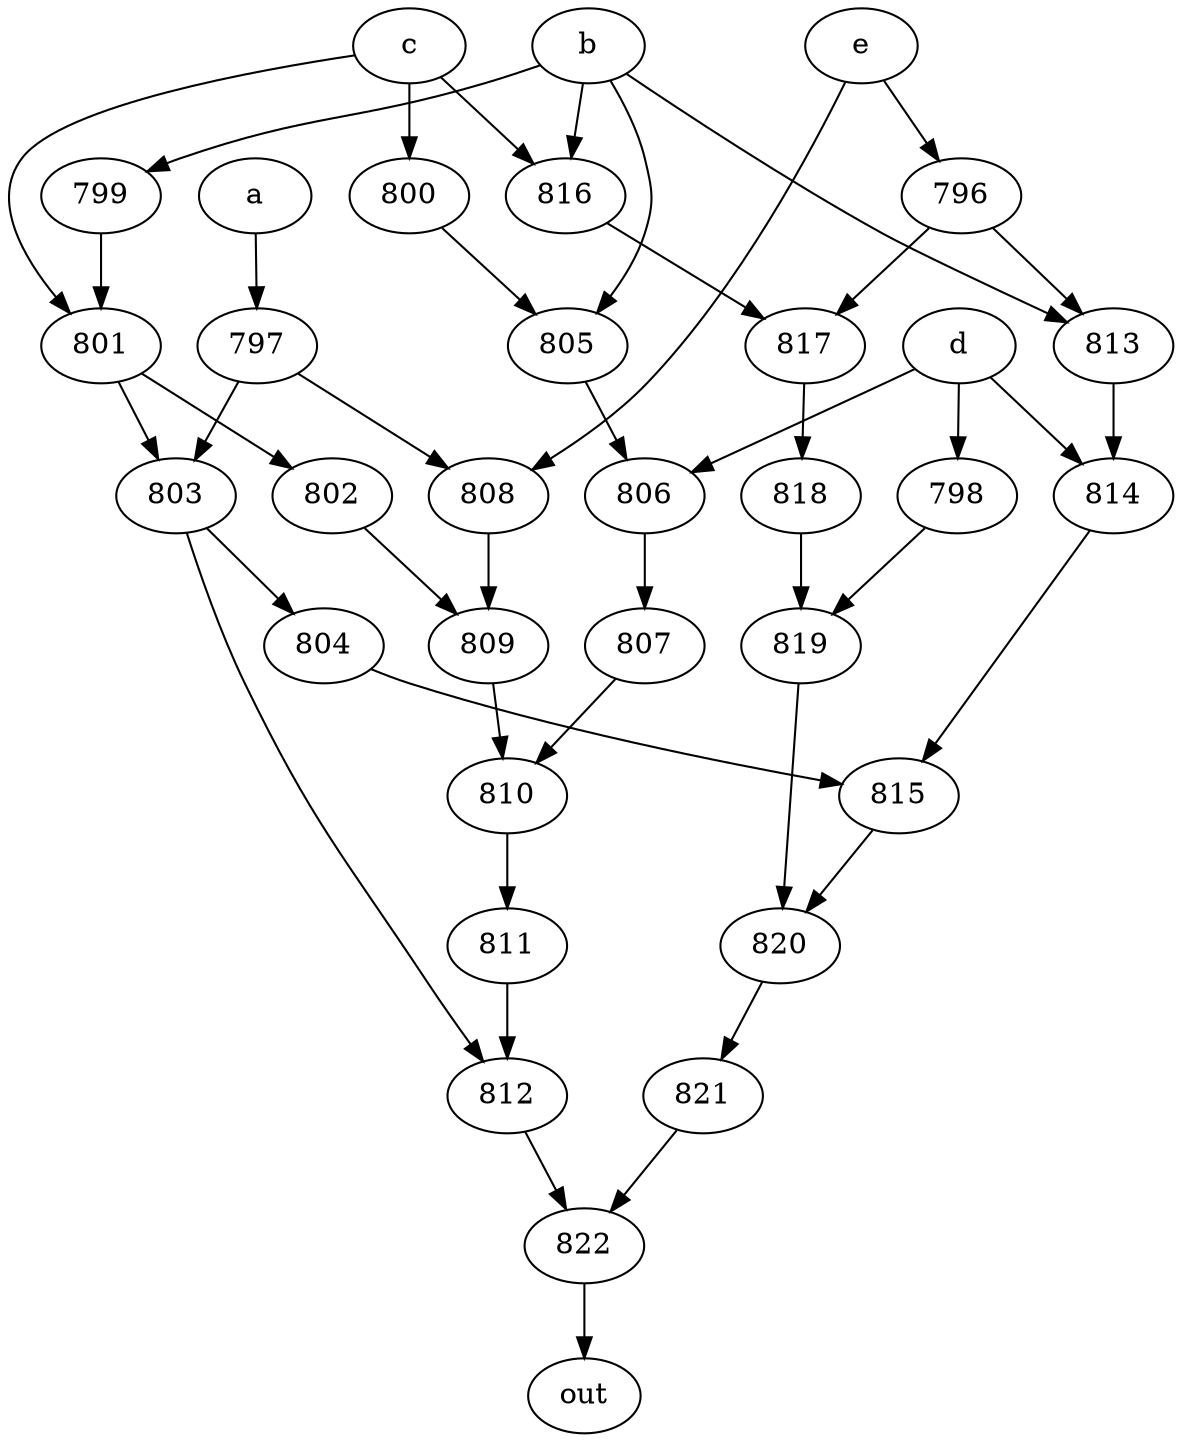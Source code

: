 strict digraph "" {
	822 -> out;
	a -> 797;
	797 -> 803;
	797 -> 808;
	803 -> 804;
	803 -> 812;
	808 -> 809;
	b -> 799;
	b -> 805;
	b -> 813;
	b -> 816;
	799 -> 801;
	805 -> 806;
	813 -> 814;
	816 -> 817;
	801 -> 803;
	801 -> 802;
	806 -> 807;
	814 -> 815;
	817 -> 818;
	c -> 816;
	c -> 801;
	c -> 800;
	800 -> 805;
	802 -> 809;
	d -> 806;
	d -> 814;
	d -> 798;
	798 -> 819;
	819 -> 820;
	807 -> 810;
	815 -> 820;
	e -> 808;
	e -> 796;
	796 -> 813;
	796 -> 817;
	809 -> 810;
	818 -> 819;
	804 -> 815;
	812 -> 822;
	820 -> 821;
	810 -> 811;
	811 -> 812;
	821 -> 822;
}
